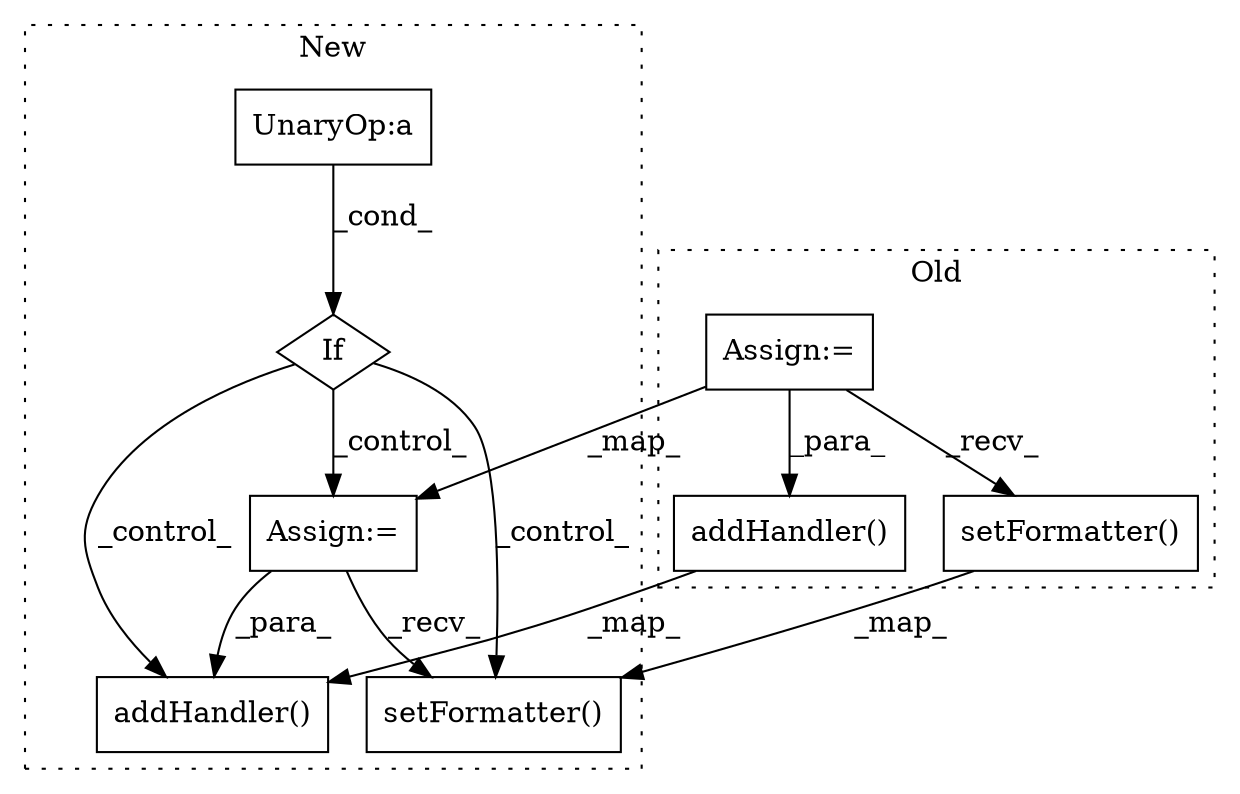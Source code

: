 digraph G {
subgraph cluster0 {
1 [label="addHandler()" a="75" s="2837,2869" l="18,1" shape="box"];
4 [label="Assign:=" a="68" s="2729" l="3" shape="box"];
5 [label="setFormatter()" a="75" s="2782,2827" l="28,1" shape="box"];
label = "Old";
style="dotted";
}
subgraph cluster1 {
2 [label="addHandler()" a="75" s="3110,3142" l="18,1" shape="box"];
3 [label="Assign:=" a="68" s="2994" l="3" shape="box"];
6 [label="setFormatter()" a="75" s="3051,3096" l="28,1" shape="box"];
7 [label="If" a="96" s="2868" l="3" shape="diamond"];
8 [label="UnaryOp:a" a="61" s="2871" l="95" shape="box"];
label = "New";
style="dotted";
}
1 -> 2 [label="_map_"];
3 -> 6 [label="_recv_"];
3 -> 2 [label="_para_"];
4 -> 3 [label="_map_"];
4 -> 1 [label="_para_"];
4 -> 5 [label="_recv_"];
5 -> 6 [label="_map_"];
7 -> 6 [label="_control_"];
7 -> 3 [label="_control_"];
7 -> 2 [label="_control_"];
8 -> 7 [label="_cond_"];
}